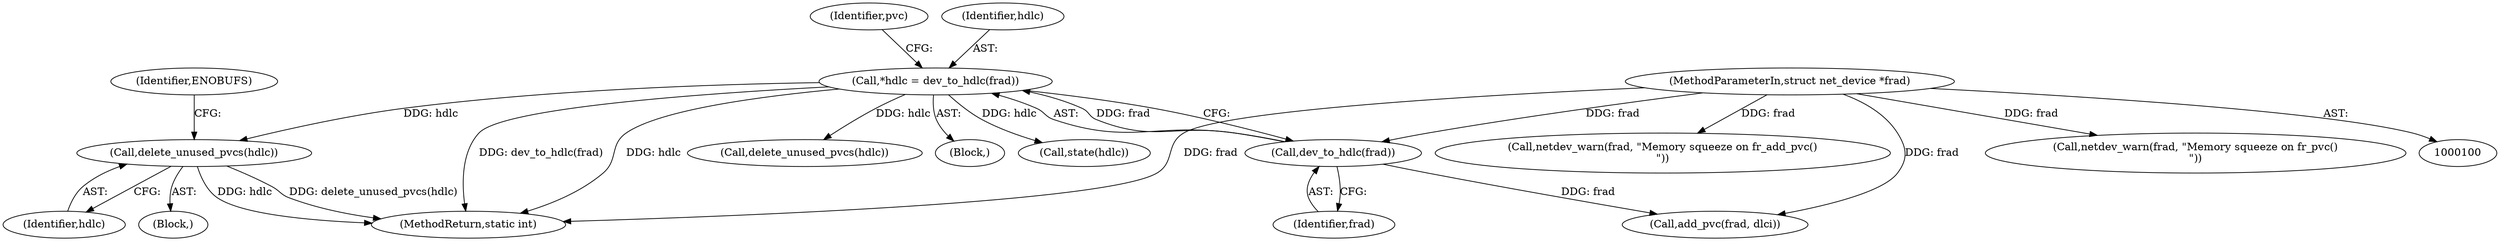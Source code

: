 digraph "0_linux_550fd08c2cebad61c548def135f67aba284c6162_6@API" {
"1000170" [label="(Call,delete_unused_pvcs(hdlc))"];
"1000106" [label="(Call,*hdlc = dev_to_hdlc(frad))"];
"1000108" [label="(Call,dev_to_hdlc(frad))"];
"1000101" [label="(MethodParameterIn,struct net_device *frad)"];
"1000116" [label="(Identifier,pvc)"];
"1000117" [label="(Call,add_pvc(frad, dlci))"];
"1000101" [label="(MethodParameterIn,struct net_device *frad)"];
"1000106" [label="(Call,*hdlc = dev_to_hdlc(frad))"];
"1000170" [label="(Call,delete_unused_pvcs(hdlc))"];
"1000166" [label="(Block,)"];
"1000228" [label="(Call,delete_unused_pvcs(hdlc))"];
"1000122" [label="(Call,netdev_warn(frad, \"Memory squeeze on fr_add_pvc()\n\"))"];
"1000167" [label="(Call,netdev_warn(frad, \"Memory squeeze on fr_pvc()\n\"))"];
"1000171" [label="(Identifier,hdlc)"];
"1000104" [label="(Block,)"];
"1000107" [label="(Identifier,hdlc)"];
"1000174" [label="(Identifier,ENOBUFS)"];
"1000109" [label="(Identifier,frad)"];
"1000250" [label="(Call,state(hdlc))"];
"1000261" [label="(MethodReturn,static int)"];
"1000108" [label="(Call,dev_to_hdlc(frad))"];
"1000170" -> "1000166"  [label="AST: "];
"1000170" -> "1000171"  [label="CFG: "];
"1000171" -> "1000170"  [label="AST: "];
"1000174" -> "1000170"  [label="CFG: "];
"1000170" -> "1000261"  [label="DDG: hdlc"];
"1000170" -> "1000261"  [label="DDG: delete_unused_pvcs(hdlc)"];
"1000106" -> "1000170"  [label="DDG: hdlc"];
"1000106" -> "1000104"  [label="AST: "];
"1000106" -> "1000108"  [label="CFG: "];
"1000107" -> "1000106"  [label="AST: "];
"1000108" -> "1000106"  [label="AST: "];
"1000116" -> "1000106"  [label="CFG: "];
"1000106" -> "1000261"  [label="DDG: dev_to_hdlc(frad)"];
"1000106" -> "1000261"  [label="DDG: hdlc"];
"1000108" -> "1000106"  [label="DDG: frad"];
"1000106" -> "1000228"  [label="DDG: hdlc"];
"1000106" -> "1000250"  [label="DDG: hdlc"];
"1000108" -> "1000109"  [label="CFG: "];
"1000109" -> "1000108"  [label="AST: "];
"1000101" -> "1000108"  [label="DDG: frad"];
"1000108" -> "1000117"  [label="DDG: frad"];
"1000101" -> "1000100"  [label="AST: "];
"1000101" -> "1000261"  [label="DDG: frad"];
"1000101" -> "1000117"  [label="DDG: frad"];
"1000101" -> "1000122"  [label="DDG: frad"];
"1000101" -> "1000167"  [label="DDG: frad"];
}
